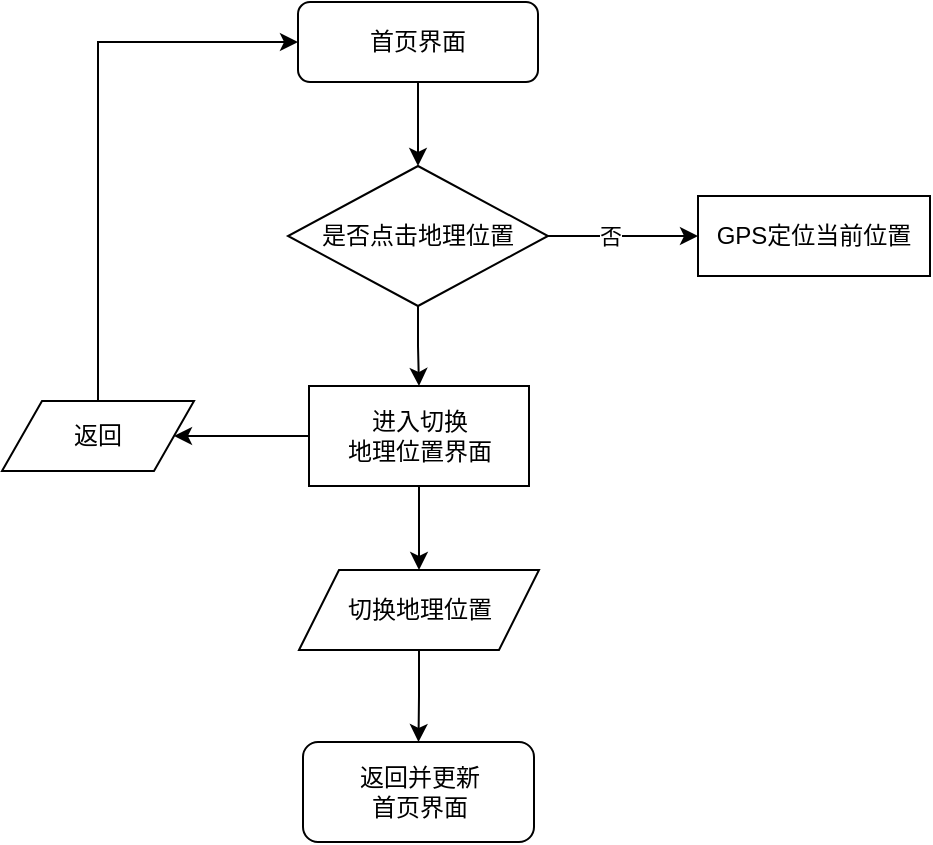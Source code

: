 <mxfile version="20.5.3" type="device"><diagram id="C5RBs43oDa-KdzZeNtuy" name="Page-1"><mxGraphModel dx="679" dy="477" grid="1" gridSize="10" guides="1" tooltips="1" connect="1" arrows="1" fold="1" page="1" pageScale="1" pageWidth="827" pageHeight="1169" math="0" shadow="0"><root><mxCell id="WIyWlLk6GJQsqaUBKTNV-0"/><mxCell id="WIyWlLk6GJQsqaUBKTNV-1" parent="WIyWlLk6GJQsqaUBKTNV-0"/><mxCell id="cbqFQO1wWMfJleqKvrtP-1" style="edgeStyle=orthogonalEdgeStyle;rounded=0;orthogonalLoop=1;jettySize=auto;html=1;entryX=0.5;entryY=0;entryDx=0;entryDy=0;" edge="1" parent="WIyWlLk6GJQsqaUBKTNV-1" source="WIyWlLk6GJQsqaUBKTNV-3" target="cbqFQO1wWMfJleqKvrtP-0"><mxGeometry relative="1" as="geometry"/></mxCell><mxCell id="WIyWlLk6GJQsqaUBKTNV-3" value="首页界面" style="rounded=1;whiteSpace=wrap;html=1;fontSize=12;glass=0;strokeWidth=1;shadow=0;" parent="WIyWlLk6GJQsqaUBKTNV-1" vertex="1"><mxGeometry x="258" y="50" width="120" height="40" as="geometry"/></mxCell><mxCell id="N3tj7YURzsgmqVQpoNt6-4" value="返回并更新&lt;br&gt;首页界面" style="rounded=1;whiteSpace=wrap;html=1;" parent="WIyWlLk6GJQsqaUBKTNV-1" vertex="1"><mxGeometry x="260.5" y="420" width="115.5" height="50" as="geometry"/></mxCell><mxCell id="cbqFQO1wWMfJleqKvrtP-3" style="edgeStyle=orthogonalEdgeStyle;rounded=0;orthogonalLoop=1;jettySize=auto;html=1;entryX=0;entryY=0.5;entryDx=0;entryDy=0;" edge="1" parent="WIyWlLk6GJQsqaUBKTNV-1" source="cbqFQO1wWMfJleqKvrtP-0" target="cbqFQO1wWMfJleqKvrtP-2"><mxGeometry relative="1" as="geometry"/></mxCell><mxCell id="cbqFQO1wWMfJleqKvrtP-4" value="否" style="edgeLabel;html=1;align=center;verticalAlign=middle;resizable=0;points=[];" vertex="1" connectable="0" parent="cbqFQO1wWMfJleqKvrtP-3"><mxGeometry x="-0.279" y="-1" relative="1" as="geometry"><mxPoint x="4" y="-1" as="offset"/></mxGeometry></mxCell><mxCell id="cbqFQO1wWMfJleqKvrtP-6" style="edgeStyle=orthogonalEdgeStyle;rounded=0;orthogonalLoop=1;jettySize=auto;html=1;entryX=0.5;entryY=0;entryDx=0;entryDy=0;" edge="1" parent="WIyWlLk6GJQsqaUBKTNV-1" source="cbqFQO1wWMfJleqKvrtP-0" target="cbqFQO1wWMfJleqKvrtP-5"><mxGeometry relative="1" as="geometry"/></mxCell><mxCell id="cbqFQO1wWMfJleqKvrtP-0" value="是否点击地理位置" style="rhombus;whiteSpace=wrap;html=1;" vertex="1" parent="WIyWlLk6GJQsqaUBKTNV-1"><mxGeometry x="253" y="132" width="130" height="70" as="geometry"/></mxCell><mxCell id="cbqFQO1wWMfJleqKvrtP-2" value="GPS定位当前位置" style="rounded=0;whiteSpace=wrap;html=1;" vertex="1" parent="WIyWlLk6GJQsqaUBKTNV-1"><mxGeometry x="458" y="147" width="116" height="40" as="geometry"/></mxCell><mxCell id="cbqFQO1wWMfJleqKvrtP-9" style="edgeStyle=orthogonalEdgeStyle;rounded=0;orthogonalLoop=1;jettySize=auto;html=1;entryX=0.5;entryY=0;entryDx=0;entryDy=0;" edge="1" parent="WIyWlLk6GJQsqaUBKTNV-1" source="cbqFQO1wWMfJleqKvrtP-5" target="cbqFQO1wWMfJleqKvrtP-8"><mxGeometry relative="1" as="geometry"/></mxCell><mxCell id="cbqFQO1wWMfJleqKvrtP-13" style="edgeStyle=orthogonalEdgeStyle;rounded=0;orthogonalLoop=1;jettySize=auto;html=1;entryX=1;entryY=0.5;entryDx=0;entryDy=0;" edge="1" parent="WIyWlLk6GJQsqaUBKTNV-1" source="cbqFQO1wWMfJleqKvrtP-5" target="cbqFQO1wWMfJleqKvrtP-11"><mxGeometry relative="1" as="geometry"/></mxCell><mxCell id="cbqFQO1wWMfJleqKvrtP-5" value="进入切换&lt;br&gt;地理位置界面" style="rounded=0;whiteSpace=wrap;html=1;" vertex="1" parent="WIyWlLk6GJQsqaUBKTNV-1"><mxGeometry x="263.5" y="242" width="110" height="50" as="geometry"/></mxCell><mxCell id="cbqFQO1wWMfJleqKvrtP-10" style="edgeStyle=orthogonalEdgeStyle;rounded=0;orthogonalLoop=1;jettySize=auto;html=1;entryX=0.5;entryY=0;entryDx=0;entryDy=0;" edge="1" parent="WIyWlLk6GJQsqaUBKTNV-1" source="cbqFQO1wWMfJleqKvrtP-8" target="N3tj7YURzsgmqVQpoNt6-4"><mxGeometry relative="1" as="geometry"/></mxCell><mxCell id="cbqFQO1wWMfJleqKvrtP-8" value="切换地理位置" style="shape=parallelogram;perimeter=parallelogramPerimeter;whiteSpace=wrap;html=1;fixedSize=1;" vertex="1" parent="WIyWlLk6GJQsqaUBKTNV-1"><mxGeometry x="258.5" y="334" width="120" height="40" as="geometry"/></mxCell><mxCell id="cbqFQO1wWMfJleqKvrtP-15" style="edgeStyle=orthogonalEdgeStyle;rounded=0;orthogonalLoop=1;jettySize=auto;html=1;entryX=0;entryY=0.5;entryDx=0;entryDy=0;exitX=0.5;exitY=0;exitDx=0;exitDy=0;" edge="1" parent="WIyWlLk6GJQsqaUBKTNV-1" source="cbqFQO1wWMfJleqKvrtP-11" target="WIyWlLk6GJQsqaUBKTNV-3"><mxGeometry relative="1" as="geometry"/></mxCell><mxCell id="cbqFQO1wWMfJleqKvrtP-11" value="返回" style="shape=parallelogram;perimeter=parallelogramPerimeter;whiteSpace=wrap;html=1;fixedSize=1;" vertex="1" parent="WIyWlLk6GJQsqaUBKTNV-1"><mxGeometry x="110" y="249.5" width="96" height="35" as="geometry"/></mxCell></root></mxGraphModel></diagram></mxfile>
